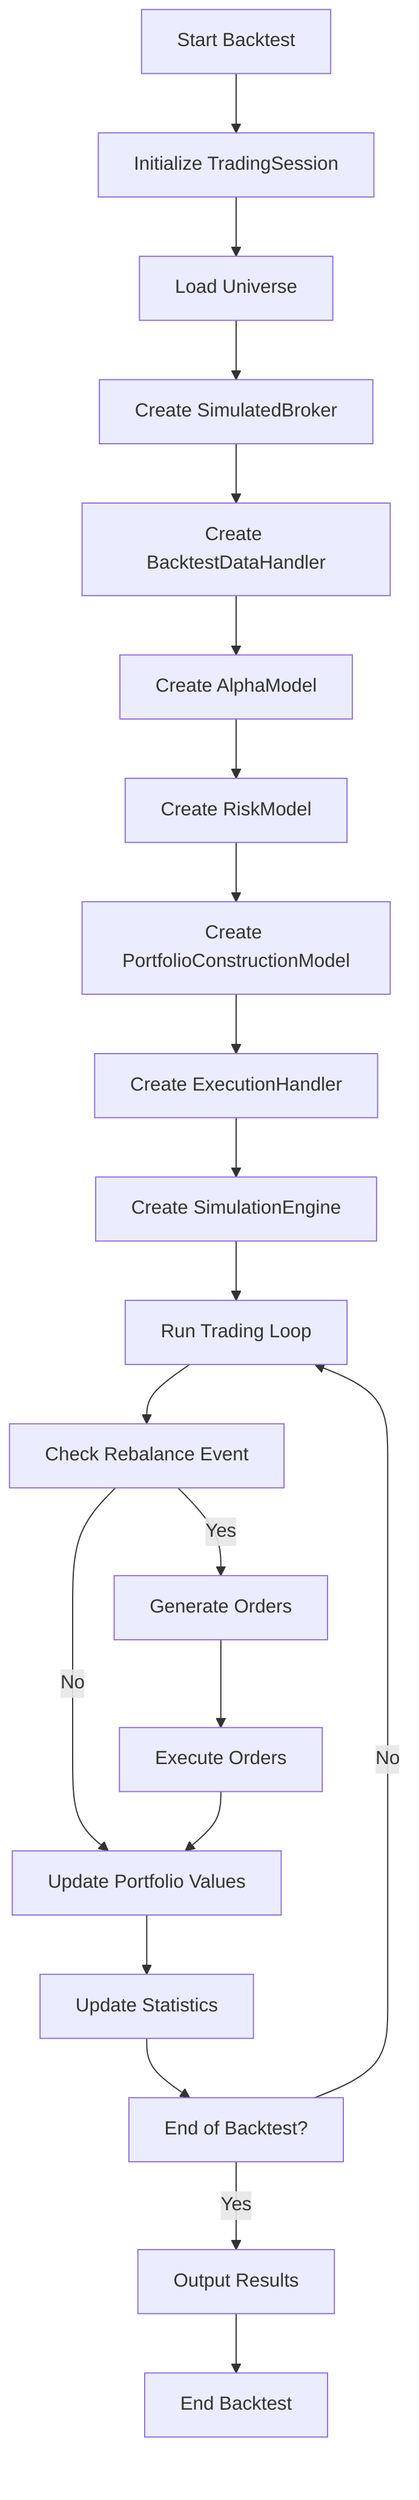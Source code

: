 graph TD
    A[Start Backtest] --> B[Initialize TradingSession]
    B --> C[Load Universe]
    C --> D[Create SimulatedBroker]
    D --> E[Create BacktestDataHandler]
    E --> F[Create AlphaModel]
    F --> G[Create RiskModel]
    G --> H[Create PortfolioConstructionModel]
    H --> I[Create ExecutionHandler]
    I --> J[Create SimulationEngine]
    J --> K[Run Trading Loop]
    K --> L[Check Rebalance Event]
    L -->|Yes| M[Generate Orders]
    L -->|No| N[Update Portfolio Values]
    M --> O[Execute Orders]
    O --> N
    N --> P[Update Statistics]
    P --> Q[End of Backtest?]
    Q -->|Yes| R[Output Results]
    Q -->|No| K
    R --> S[End Backtest]